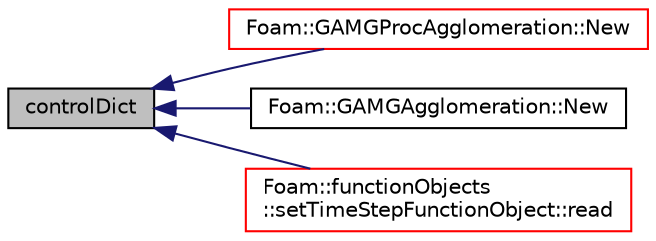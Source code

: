 digraph "controlDict"
{
  bgcolor="transparent";
  edge [fontname="Helvetica",fontsize="10",labelfontname="Helvetica",labelfontsize="10"];
  node [fontname="Helvetica",fontsize="10",shape=record];
  rankdir="LR";
  Node1 [label="controlDict",height=0.2,width=0.4,color="black", fillcolor="grey75", style="filled", fontcolor="black"];
  Node1 -> Node2 [dir="back",color="midnightblue",fontsize="10",style="solid",fontname="Helvetica"];
  Node2 [label="Foam::GAMGProcAgglomeration::New",height=0.2,width=0.4,color="red",URL="$a00917.html#a49d2797884f482496610d8dd539c17d0",tooltip="Return the selected agglomerator. "];
  Node1 -> Node3 [dir="back",color="midnightblue",fontsize="10",style="solid",fontname="Helvetica"];
  Node3 [label="Foam::GAMGAgglomeration::New",height=0.2,width=0.4,color="black",URL="$a00913.html#ae1d3afdaf94f87d53b935248e05f0782",tooltip="Return the selected geometric agglomerator. "];
  Node1 -> Node4 [dir="back",color="midnightblue",fontsize="10",style="solid",fontname="Helvetica"];
  Node4 [label="Foam::functionObjects\l::setTimeStepFunctionObject::read",height=0.2,width=0.4,color="red",URL="$a02354.html#afac0600fef97b05534a595ce00b272ed",tooltip="Read and set the function object if its data have changed. "];
}
